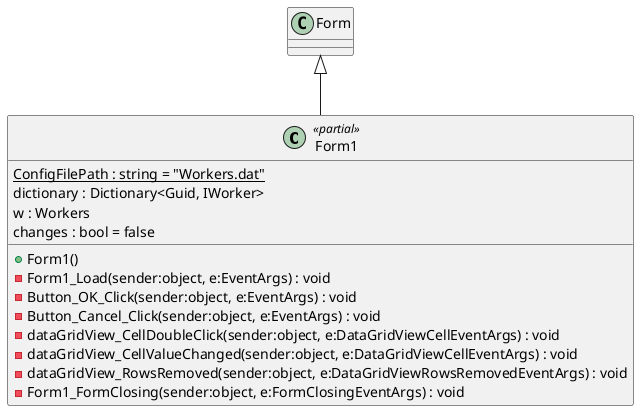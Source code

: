 @startuml
class Form1 <<partial>> {
    {static} ConfigFilePath : string = "Workers.dat"
    dictionary : Dictionary<Guid, IWorker>
    w : Workers
    changes : bool = false
    + Form1()
    - Form1_Load(sender:object, e:EventArgs) : void
    - Button_OK_Click(sender:object, e:EventArgs) : void
    - Button_Cancel_Click(sender:object, e:EventArgs) : void
    - dataGridView_CellDoubleClick(sender:object, e:DataGridViewCellEventArgs) : void
    - dataGridView_CellValueChanged(sender:object, e:DataGridViewCellEventArgs) : void
    - dataGridView_RowsRemoved(sender:object, e:DataGridViewRowsRemovedEventArgs) : void
    - Form1_FormClosing(sender:object, e:FormClosingEventArgs) : void
}
Form <|-- Form1
@enduml
